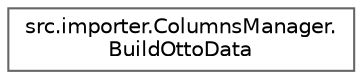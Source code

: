 digraph "Graphical Class Hierarchy"
{
 // LATEX_PDF_SIZE
  bgcolor="transparent";
  edge [fontname=Helvetica,fontsize=10,labelfontname=Helvetica,labelfontsize=10];
  node [fontname=Helvetica,fontsize=10,shape=box,height=0.2,width=0.4];
  rankdir="LR";
  Node0 [id="Node000000",label="src.importer.ColumnsManager.\lBuildOttoData",height=0.2,width=0.4,color="grey40", fillcolor="white", style="filled",URL="$classsrc_1_1importer_1_1_columns_manager_1_1_build_otto_data.html",tooltip=" "];
}
